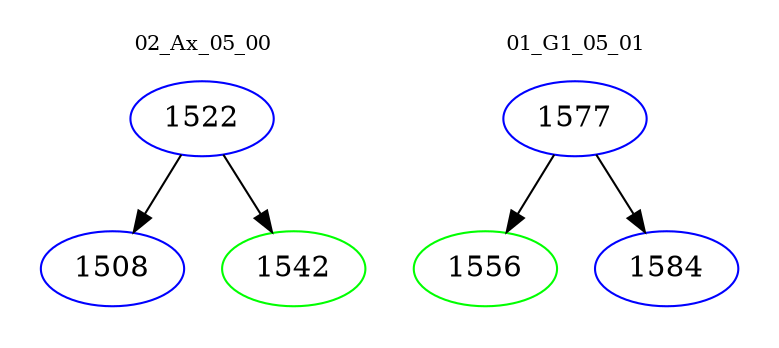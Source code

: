 digraph{
subgraph cluster_0 {
color = white
label = "02_Ax_05_00";
fontsize=10;
T0_1522 [label="1522", color="blue"]
T0_1522 -> T0_1508 [color="black"]
T0_1508 [label="1508", color="blue"]
T0_1522 -> T0_1542 [color="black"]
T0_1542 [label="1542", color="green"]
}
subgraph cluster_1 {
color = white
label = "01_G1_05_01";
fontsize=10;
T1_1577 [label="1577", color="blue"]
T1_1577 -> T1_1556 [color="black"]
T1_1556 [label="1556", color="green"]
T1_1577 -> T1_1584 [color="black"]
T1_1584 [label="1584", color="blue"]
}
}
